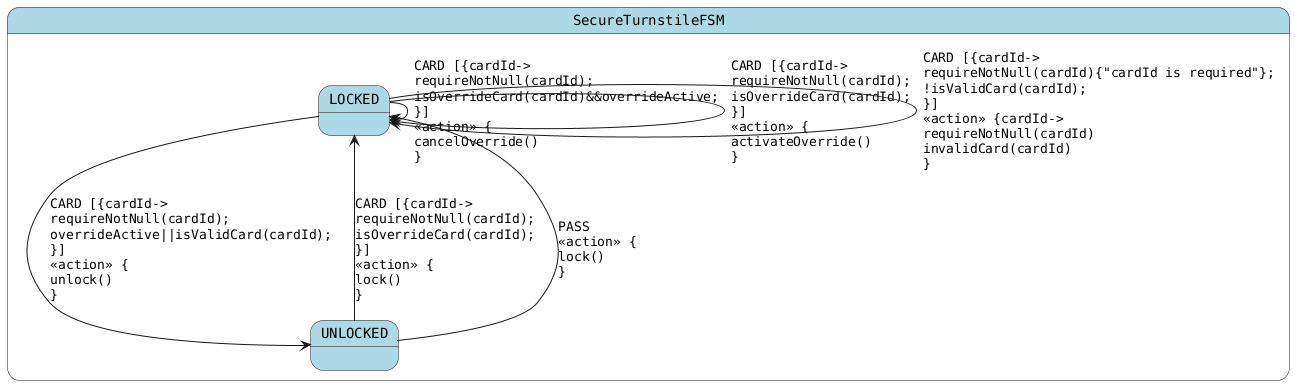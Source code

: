 @startuml
skinparam StateFontName Helvetica
skinparam defaultFontName Monospaced
skinparam state {
    BackgroundColor LightBlue
}
state SecureTurnstileFSM {
LOCKED --> LOCKED : CARD [{cardId->\lrequireNotNull(cardId);\lisOverrideCard(cardId)&&overrideActive;\l}]\l<<action>> {\lcancelOverride()\l}
LOCKED --> LOCKED : CARD [{cardId->\lrequireNotNull(cardId);\lisOverrideCard(cardId);\l}]\l<<action>> {\lactivateOverride()\l}
LOCKED --> UNLOCKED : CARD [{cardId->\lrequireNotNull(cardId);\loverrideActive||isValidCard(cardId);\l}]\l<<action>> {\lunlock()\l}
LOCKED --> LOCKED : CARD [{cardId->\lrequireNotNull(cardId){"cardId is required"};\l!isValidCard(cardId);\l}]\l<<action>> {cardId->\lrequireNotNull(cardId)\linvalidCard(cardId)\l}
UNLOCKED --> LOCKED : CARD [{cardId->\lrequireNotNull(cardId);\lisOverrideCard(cardId);\l}]\l<<action>> {\llock()\l}
UNLOCKED --> LOCKED : PASS\l<<action>> {\llock()\l}
}
@enduml
